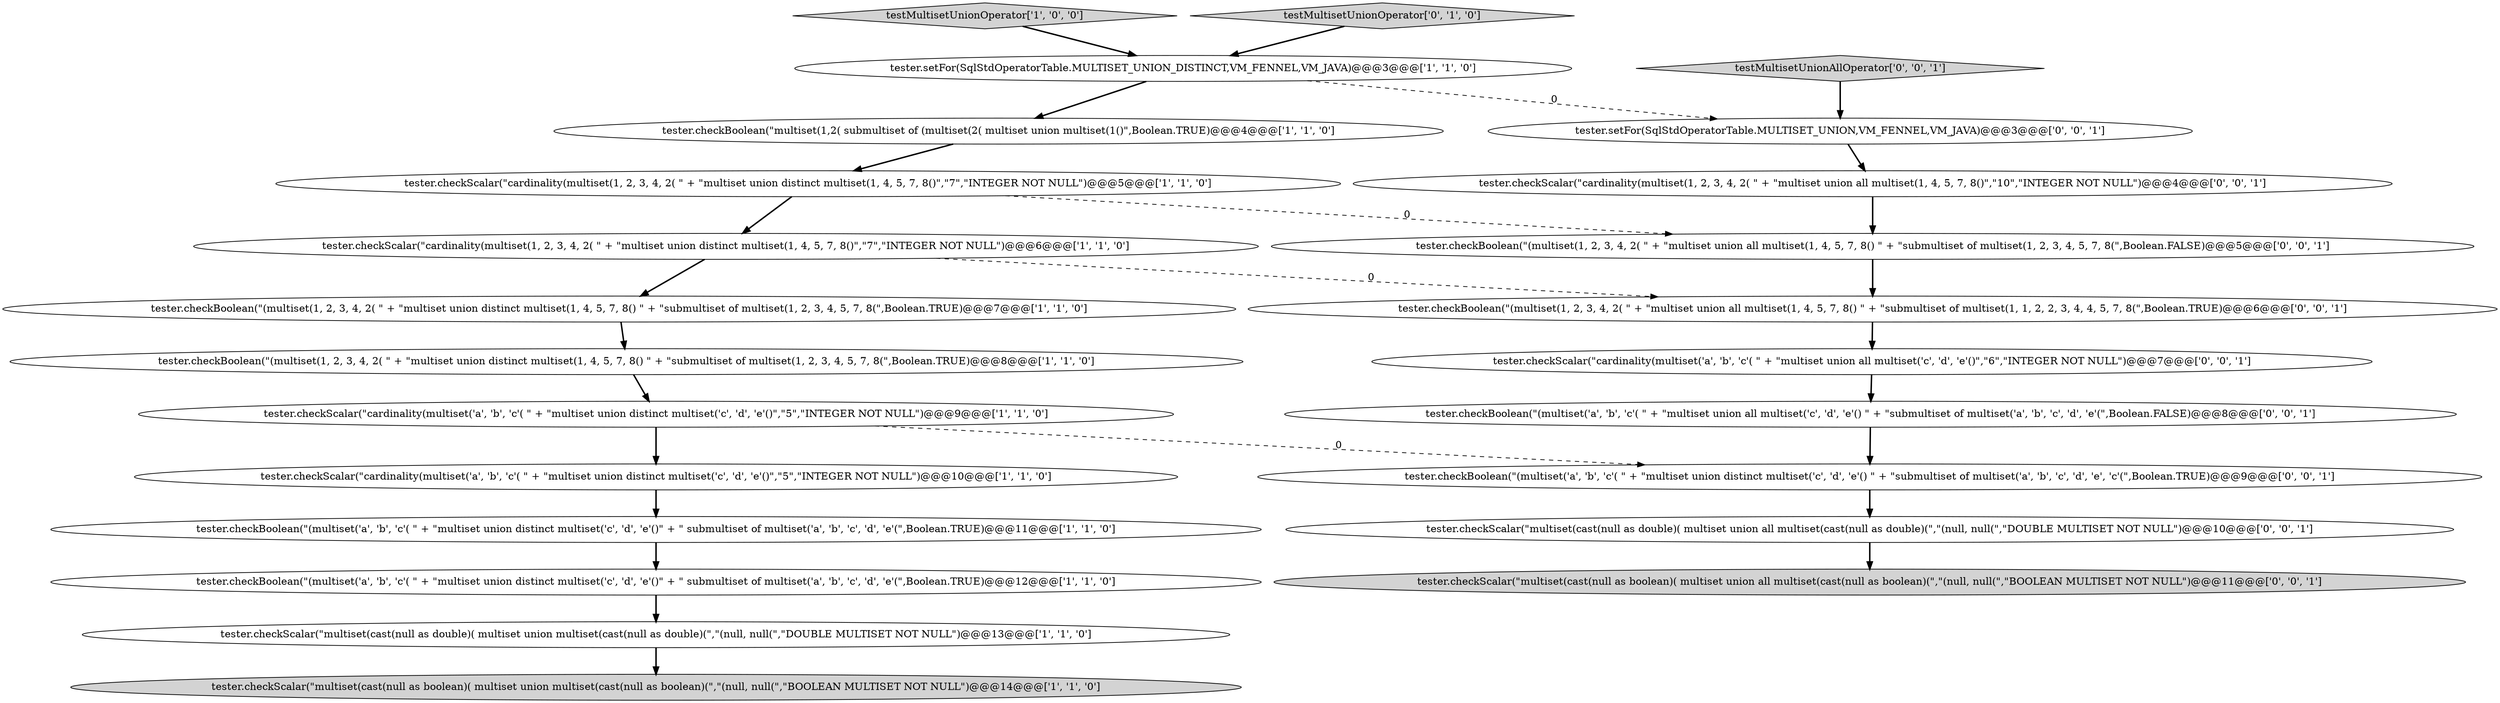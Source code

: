 digraph {
10 [style = filled, label = "tester.checkBoolean(\"(multiset(1, 2, 3, 4, 2( \" + \"multiset union distinct multiset(1, 4, 5, 7, 8() \" + \"submultiset of multiset(1, 2, 3, 4, 5, 7, 8(\",Boolean.TRUE)@@@8@@@['1', '1', '0']", fillcolor = white, shape = ellipse image = "AAA0AAABBB1BBB"];
19 [style = filled, label = "tester.checkScalar(\"cardinality(multiset('a', 'b', 'c'( \" + \"multiset union all multiset('c', 'd', 'e'()\",\"6\",\"INTEGER NOT NULL\")@@@7@@@['0', '0', '1']", fillcolor = white, shape = ellipse image = "AAA0AAABBB3BBB"];
21 [style = filled, label = "tester.checkBoolean(\"(multiset('a', 'b', 'c'( \" + \"multiset union distinct multiset('c', 'd', 'e'() \" + \"submultiset of multiset('a', 'b', 'c', 'd', 'e', 'c'(\",Boolean.TRUE)@@@9@@@['0', '0', '1']", fillcolor = white, shape = ellipse image = "AAA0AAABBB3BBB"];
0 [style = filled, label = "tester.checkScalar(\"multiset(cast(null as boolean)( multiset union multiset(cast(null as boolean)(\",\"(null, null(\",\"BOOLEAN MULTISET NOT NULL\")@@@14@@@['1', '1', '0']", fillcolor = lightgray, shape = ellipse image = "AAA0AAABBB1BBB"];
14 [style = filled, label = "tester.checkBoolean(\"(multiset(1, 2, 3, 4, 2( \" + \"multiset union all multiset(1, 4, 5, 7, 8() \" + \"submultiset of multiset(1, 1, 2, 2, 3, 4, 4, 5, 7, 8(\",Boolean.TRUE)@@@6@@@['0', '0', '1']", fillcolor = white, shape = ellipse image = "AAA0AAABBB3BBB"];
6 [style = filled, label = "tester.checkScalar(\"cardinality(multiset('a', 'b', 'c'( \" + \"multiset union distinct multiset('c', 'd', 'e'()\",\"5\",\"INTEGER NOT NULL\")@@@9@@@['1', '1', '0']", fillcolor = white, shape = ellipse image = "AAA0AAABBB1BBB"];
16 [style = filled, label = "tester.checkBoolean(\"(multiset('a', 'b', 'c'( \" + \"multiset union all multiset('c', 'd', 'e'() \" + \"submultiset of multiset('a', 'b', 'c', 'd', 'e'(\",Boolean.FALSE)@@@8@@@['0', '0', '1']", fillcolor = white, shape = ellipse image = "AAA0AAABBB3BBB"];
11 [style = filled, label = "tester.setFor(SqlStdOperatorTable.MULTISET_UNION_DISTINCT,VM_FENNEL,VM_JAVA)@@@3@@@['1', '1', '0']", fillcolor = white, shape = ellipse image = "AAA0AAABBB1BBB"];
8 [style = filled, label = "tester.checkScalar(\"cardinality(multiset('a', 'b', 'c'( \" + \"multiset union distinct multiset('c', 'd', 'e'()\",\"5\",\"INTEGER NOT NULL\")@@@10@@@['1', '1', '0']", fillcolor = white, shape = ellipse image = "AAA0AAABBB1BBB"];
2 [style = filled, label = "tester.checkScalar(\"multiset(cast(null as double)( multiset union multiset(cast(null as double)(\",\"(null, null(\",\"DOUBLE MULTISET NOT NULL\")@@@13@@@['1', '1', '0']", fillcolor = white, shape = ellipse image = "AAA0AAABBB1BBB"];
1 [style = filled, label = "testMultisetUnionOperator['1', '0', '0']", fillcolor = lightgray, shape = diamond image = "AAA0AAABBB1BBB"];
22 [style = filled, label = "tester.checkScalar(\"multiset(cast(null as boolean)( multiset union all multiset(cast(null as boolean)(\",\"(null, null(\",\"BOOLEAN MULTISET NOT NULL\")@@@11@@@['0', '0', '1']", fillcolor = lightgray, shape = ellipse image = "AAA0AAABBB3BBB"];
7 [style = filled, label = "tester.checkBoolean(\"(multiset('a', 'b', 'c'( \" + \"multiset union distinct multiset('c', 'd', 'e'()\" + \" submultiset of multiset('a', 'b', 'c', 'd', 'e'(\",Boolean.TRUE)@@@12@@@['1', '1', '0']", fillcolor = white, shape = ellipse image = "AAA0AAABBB1BBB"];
18 [style = filled, label = "tester.setFor(SqlStdOperatorTable.MULTISET_UNION,VM_FENNEL,VM_JAVA)@@@3@@@['0', '0', '1']", fillcolor = white, shape = ellipse image = "AAA0AAABBB3BBB"];
9 [style = filled, label = "tester.checkBoolean(\"(multiset(1, 2, 3, 4, 2( \" + \"multiset union distinct multiset(1, 4, 5, 7, 8() \" + \"submultiset of multiset(1, 2, 3, 4, 5, 7, 8(\",Boolean.TRUE)@@@7@@@['1', '1', '0']", fillcolor = white, shape = ellipse image = "AAA0AAABBB1BBB"];
5 [style = filled, label = "tester.checkScalar(\"cardinality(multiset(1, 2, 3, 4, 2( \" + \"multiset union distinct multiset(1, 4, 5, 7, 8()\",\"7\",\"INTEGER NOT NULL\")@@@5@@@['1', '1', '0']", fillcolor = white, shape = ellipse image = "AAA0AAABBB1BBB"];
4 [style = filled, label = "tester.checkBoolean(\"(multiset('a', 'b', 'c'( \" + \"multiset union distinct multiset('c', 'd', 'e'()\" + \" submultiset of multiset('a', 'b', 'c', 'd', 'e'(\",Boolean.TRUE)@@@11@@@['1', '1', '0']", fillcolor = white, shape = ellipse image = "AAA0AAABBB1BBB"];
13 [style = filled, label = "testMultisetUnionOperator['0', '1', '0']", fillcolor = lightgray, shape = diamond image = "AAA0AAABBB2BBB"];
3 [style = filled, label = "tester.checkScalar(\"cardinality(multiset(1, 2, 3, 4, 2( \" + \"multiset union distinct multiset(1, 4, 5, 7, 8()\",\"7\",\"INTEGER NOT NULL\")@@@6@@@['1', '1', '0']", fillcolor = white, shape = ellipse image = "AAA0AAABBB1BBB"];
23 [style = filled, label = "testMultisetUnionAllOperator['0', '0', '1']", fillcolor = lightgray, shape = diamond image = "AAA0AAABBB3BBB"];
15 [style = filled, label = "tester.checkScalar(\"cardinality(multiset(1, 2, 3, 4, 2( \" + \"multiset union all multiset(1, 4, 5, 7, 8()\",\"10\",\"INTEGER NOT NULL\")@@@4@@@['0', '0', '1']", fillcolor = white, shape = ellipse image = "AAA0AAABBB3BBB"];
17 [style = filled, label = "tester.checkScalar(\"multiset(cast(null as double)( multiset union all multiset(cast(null as double)(\",\"(null, null(\",\"DOUBLE MULTISET NOT NULL\")@@@10@@@['0', '0', '1']", fillcolor = white, shape = ellipse image = "AAA0AAABBB3BBB"];
12 [style = filled, label = "tester.checkBoolean(\"multiset(1,2( submultiset of (multiset(2( multiset union multiset(1()\",Boolean.TRUE)@@@4@@@['1', '1', '0']", fillcolor = white, shape = ellipse image = "AAA0AAABBB1BBB"];
20 [style = filled, label = "tester.checkBoolean(\"(multiset(1, 2, 3, 4, 2( \" + \"multiset union all multiset(1, 4, 5, 7, 8() \" + \"submultiset of multiset(1, 2, 3, 4, 5, 7, 8(\",Boolean.FALSE)@@@5@@@['0', '0', '1']", fillcolor = white, shape = ellipse image = "AAA0AAABBB3BBB"];
5->3 [style = bold, label=""];
6->21 [style = dashed, label="0"];
12->5 [style = bold, label=""];
18->15 [style = bold, label=""];
14->19 [style = bold, label=""];
11->12 [style = bold, label=""];
20->14 [style = bold, label=""];
9->10 [style = bold, label=""];
17->22 [style = bold, label=""];
13->11 [style = bold, label=""];
10->6 [style = bold, label=""];
4->7 [style = bold, label=""];
1->11 [style = bold, label=""];
19->16 [style = bold, label=""];
5->20 [style = dashed, label="0"];
3->9 [style = bold, label=""];
2->0 [style = bold, label=""];
7->2 [style = bold, label=""];
15->20 [style = bold, label=""];
16->21 [style = bold, label=""];
11->18 [style = dashed, label="0"];
6->8 [style = bold, label=""];
8->4 [style = bold, label=""];
3->14 [style = dashed, label="0"];
21->17 [style = bold, label=""];
23->18 [style = bold, label=""];
}
